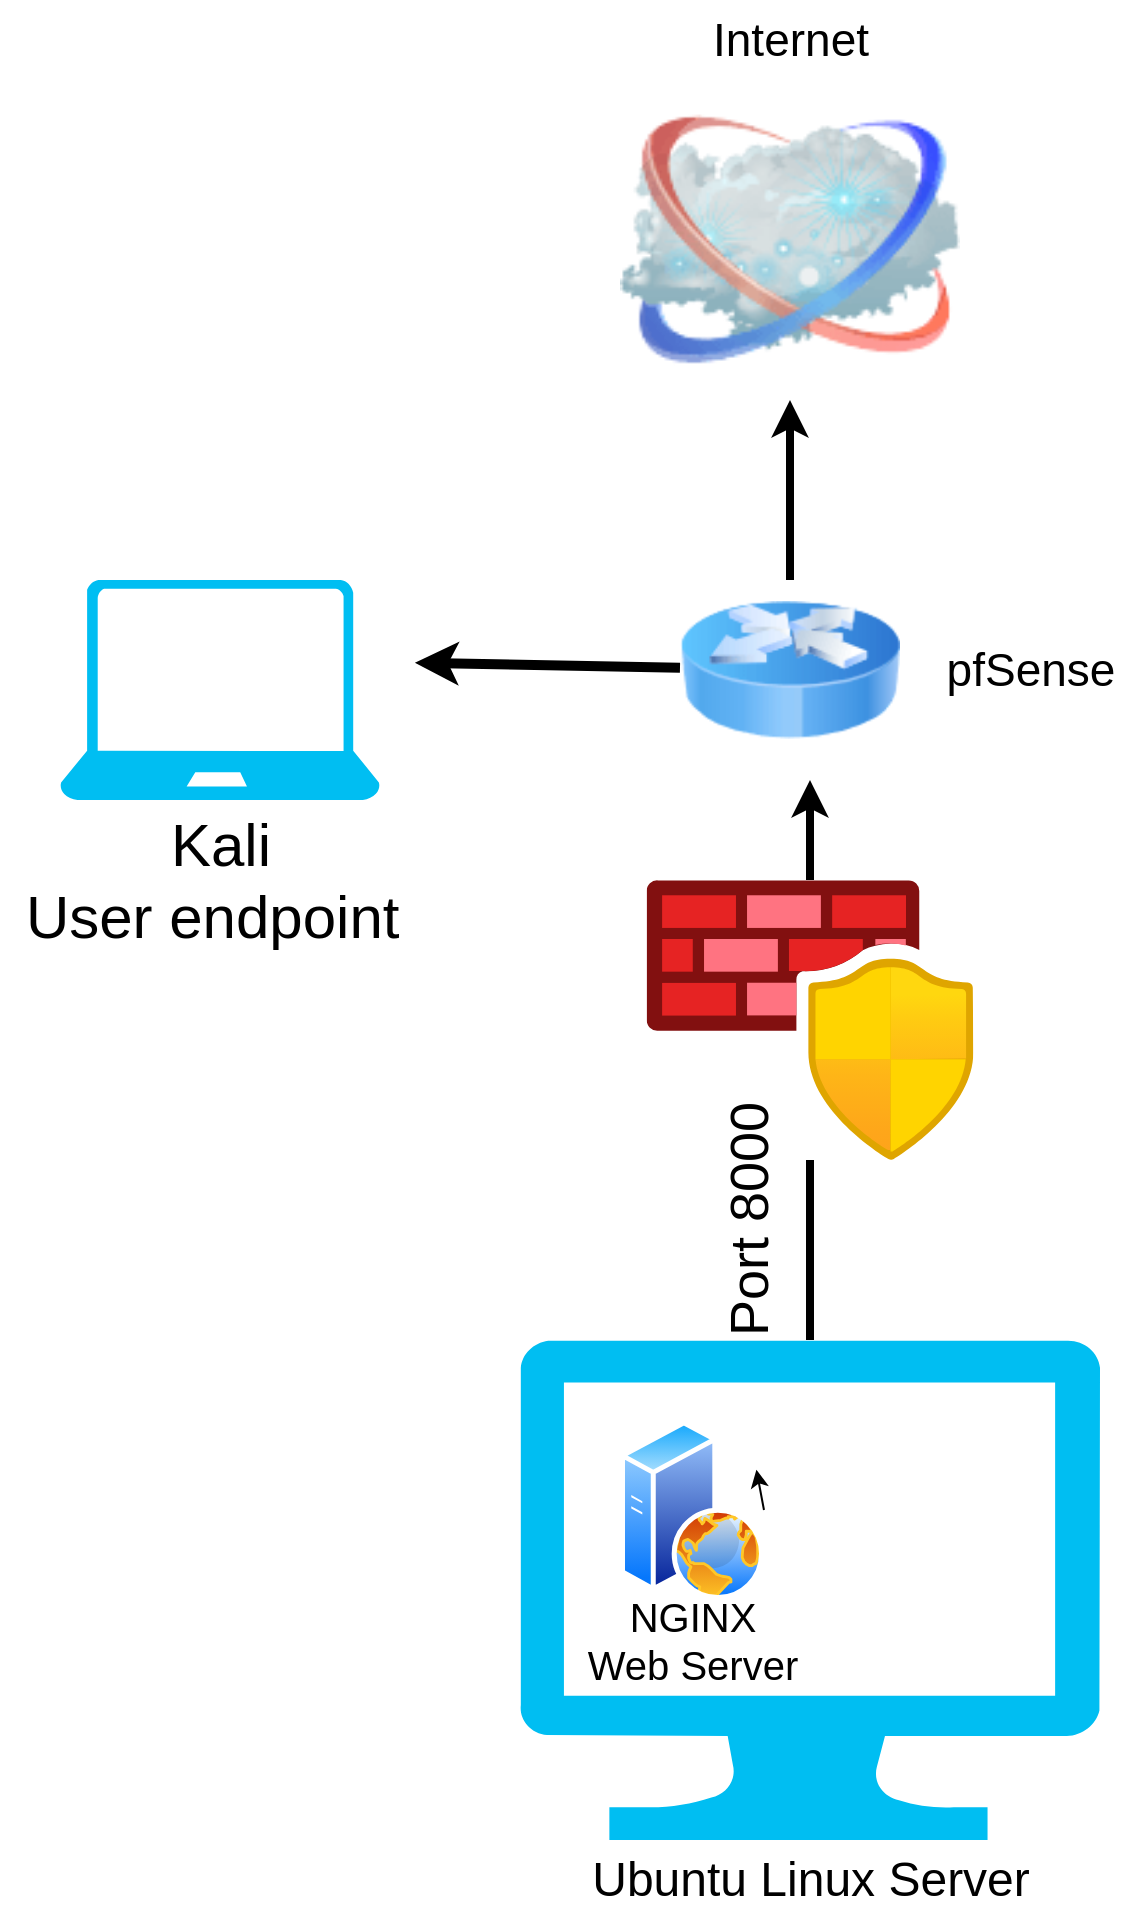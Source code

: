 <mxfile>
    <diagram id="QGoIf2ZpQ1kTogcp-RNW" name="Page-1">
        <mxGraphModel dx="2506" dy="988" grid="1" gridSize="10" guides="1" tooltips="1" connect="1" arrows="1" fold="1" page="1" pageScale="1" pageWidth="850" pageHeight="1100" math="0" shadow="0">
            <root>
                <mxCell id="0"/>
                <mxCell id="1" parent="0"/>
                <mxCell id="3" value="" style="aspect=fixed;perimeter=ellipsePerimeter;html=1;align=center;shadow=0;dashed=0;spacingTop=3;image;image=img/lib/active_directory/web_server.svg;" parent="1" vertex="1">
                    <mxGeometry x="290" y="780" width="72" height="90" as="geometry"/>
                </mxCell>
                <mxCell id="27" style="edgeStyle=none;html=1;fontSize=23;strokeWidth=4;startArrow=none;" parent="1" source="32" edge="1">
                    <mxGeometry relative="1" as="geometry">
                        <mxPoint x="385" y="460" as="targetPoint"/>
                    </mxGeometry>
                </mxCell>
                <mxCell id="5" value="" style="verticalLabelPosition=bottom;html=1;verticalAlign=top;align=center;strokeColor=none;fillColor=#00BEF2;shape=mxgraph.azure.computer;pointerEvents=1;" parent="1" vertex="1">
                    <mxGeometry x="240" y="740" width="290" height="250" as="geometry"/>
                </mxCell>
                <mxCell id="25" style="edgeStyle=none;html=1;fontSize=23;strokeWidth=4;" parent="1" source="6" edge="1">
                    <mxGeometry relative="1" as="geometry">
                        <mxPoint x="375" y="270" as="targetPoint"/>
                    </mxGeometry>
                </mxCell>
                <mxCell id="37" style="edgeStyle=none;html=1;entryX=1.109;entryY=0.376;entryDx=0;entryDy=0;entryPerimeter=0;fontSize=27;strokeWidth=5;" edge="1" parent="1" source="6" target="28">
                    <mxGeometry relative="1" as="geometry"/>
                </mxCell>
                <mxCell id="6" value="" style="image;html=1;image=img/lib/clip_art/networking/Router_Icon_128x128.png" parent="1" vertex="1">
                    <mxGeometry x="320" y="360" width="110" height="90" as="geometry"/>
                </mxCell>
                <mxCell id="7" value="" style="image;html=1;image=img/lib/clip_art/networking/Cloud_128x128.png" parent="1" vertex="1">
                    <mxGeometry x="290" y="120" width="170" height="140" as="geometry"/>
                </mxCell>
                <mxCell id="20" style="edgeStyle=none;html=1;exitX=1;exitY=0.5;exitDx=0;exitDy=0;entryX=1;entryY=0.25;entryDx=0;entryDy=0;" parent="1" source="3" target="3" edge="1">
                    <mxGeometry relative="1" as="geometry"/>
                </mxCell>
                <mxCell id="21" value="&lt;font style=&quot;font-size: 24px;&quot;&gt;Ubuntu Linux Server&lt;/font&gt;" style="text;html=1;align=center;verticalAlign=middle;resizable=0;points=[];autosize=1;strokeColor=none;fillColor=none;" parent="1" vertex="1">
                    <mxGeometry x="265" y="990" width="240" height="40" as="geometry"/>
                </mxCell>
                <mxCell id="22" value="NGINX&lt;br&gt;Web Server" style="text;html=1;align=center;verticalAlign=middle;resizable=0;points=[];autosize=1;strokeColor=none;fillColor=none;fontSize=20;" parent="1" vertex="1">
                    <mxGeometry x="261" y="860" width="130" height="60" as="geometry"/>
                </mxCell>
                <mxCell id="23" value="&lt;font style=&quot;font-size: 23px;&quot;&gt;pfSense&lt;/font&gt;" style="text;html=1;align=center;verticalAlign=middle;resizable=0;points=[];autosize=1;strokeColor=none;fillColor=none;fontSize=20;" parent="1" vertex="1">
                    <mxGeometry x="440" y="385" width="110" height="40" as="geometry"/>
                </mxCell>
                <mxCell id="24" value="Internet&lt;br&gt;" style="text;html=1;align=center;verticalAlign=middle;resizable=0;points=[];autosize=1;strokeColor=none;fillColor=none;fontSize=23;" parent="1" vertex="1">
                    <mxGeometry x="325" y="70" width="100" height="40" as="geometry"/>
                </mxCell>
                <mxCell id="28" value="" style="verticalLabelPosition=bottom;html=1;verticalAlign=top;align=center;strokeColor=none;fillColor=#00BEF2;shape=mxgraph.azure.laptop;pointerEvents=1;fontSize=23;" parent="1" vertex="1">
                    <mxGeometry x="10" y="360" width="160" height="110" as="geometry"/>
                </mxCell>
                <mxCell id="33" value="" style="edgeStyle=none;html=1;fontSize=23;strokeWidth=4;endArrow=none;" edge="1" parent="1" source="5" target="32">
                    <mxGeometry relative="1" as="geometry">
                        <mxPoint x="385" y="460" as="targetPoint"/>
                        <mxPoint x="385" y="740" as="sourcePoint"/>
                    </mxGeometry>
                </mxCell>
                <mxCell id="32" value="" style="aspect=fixed;html=1;points=[];align=center;image;fontSize=12;image=img/lib/azure2/networking/Azure_Firewall_Manager.svg;" vertex="1" parent="1">
                    <mxGeometry x="303.34" y="510" width="163.33" height="140" as="geometry"/>
                </mxCell>
                <mxCell id="34" value="&lt;font style=&quot;font-size: 27px;&quot;&gt;Port 8000&lt;/font&gt;" style="text;html=1;align=center;verticalAlign=middle;resizable=0;points=[];autosize=1;strokeColor=none;fillColor=none;rotation=270;" vertex="1" parent="1">
                    <mxGeometry x="285" y="655" width="140" height="50" as="geometry"/>
                </mxCell>
                <mxCell id="35" value="&lt;font style=&quot;font-size: 30px;&quot;&gt;Kali&lt;br&gt;User endpoint&amp;nbsp;&lt;/font&gt;" style="text;html=1;align=center;verticalAlign=middle;resizable=0;points=[];autosize=1;strokeColor=none;fillColor=none;fontSize=24;" vertex="1" parent="1">
                    <mxGeometry x="-20" y="465" width="220" height="90" as="geometry"/>
                </mxCell>
            </root>
        </mxGraphModel>
    </diagram>
</mxfile>